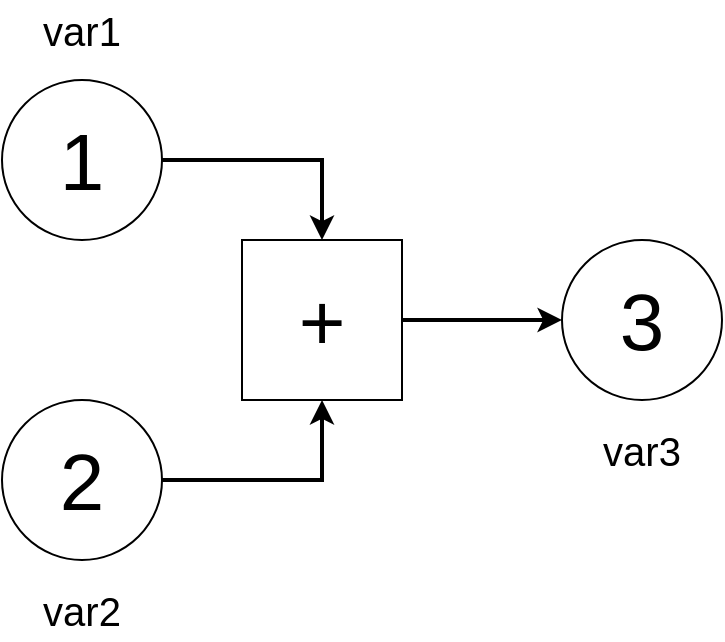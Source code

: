 <mxfile version="22.0.3" type="device">
  <diagram name="Page-1" id="1r7K75wsprvoej7u1i_L">
    <mxGraphModel dx="1434" dy="849" grid="1" gridSize="10" guides="1" tooltips="1" connect="1" arrows="1" fold="1" page="1" pageScale="1" pageWidth="850" pageHeight="1100" math="0" shadow="0">
      <root>
        <mxCell id="0" />
        <mxCell id="1" parent="0" />
        <mxCell id="7cd46bf9U025dehdsbxX-6" style="edgeStyle=orthogonalEdgeStyle;rounded=0;orthogonalLoop=1;jettySize=auto;html=1;entryX=0.5;entryY=1;entryDx=0;entryDy=0;elbow=vertical;strokeWidth=2;" edge="1" parent="1" source="7cd46bf9U025dehdsbxX-1" target="7cd46bf9U025dehdsbxX-4">
          <mxGeometry relative="1" as="geometry" />
        </mxCell>
        <mxCell id="7cd46bf9U025dehdsbxX-1" value="2" style="ellipse;whiteSpace=wrap;html=1;aspect=fixed;fontSize=40;" vertex="1" parent="1">
          <mxGeometry x="245" y="380" width="80" height="80" as="geometry" />
        </mxCell>
        <mxCell id="7cd46bf9U025dehdsbxX-5" style="edgeStyle=orthogonalEdgeStyle;rounded=0;orthogonalLoop=1;jettySize=auto;html=1;entryX=0.5;entryY=0;entryDx=0;entryDy=0;strokeWidth=2;" edge="1" parent="1" source="7cd46bf9U025dehdsbxX-2" target="7cd46bf9U025dehdsbxX-4">
          <mxGeometry relative="1" as="geometry" />
        </mxCell>
        <mxCell id="7cd46bf9U025dehdsbxX-2" value="1" style="ellipse;whiteSpace=wrap;html=1;aspect=fixed;fontSize=40;" vertex="1" parent="1">
          <mxGeometry x="245" y="220" width="80" height="80" as="geometry" />
        </mxCell>
        <mxCell id="7cd46bf9U025dehdsbxX-3" value="3" style="ellipse;whiteSpace=wrap;html=1;aspect=fixed;fontSize=40;" vertex="1" parent="1">
          <mxGeometry x="525" y="300" width="80" height="80" as="geometry" />
        </mxCell>
        <mxCell id="7cd46bf9U025dehdsbxX-7" style="edgeStyle=orthogonalEdgeStyle;rounded=0;orthogonalLoop=1;jettySize=auto;html=1;strokeWidth=2;" edge="1" parent="1" source="7cd46bf9U025dehdsbxX-4" target="7cd46bf9U025dehdsbxX-3">
          <mxGeometry relative="1" as="geometry" />
        </mxCell>
        <mxCell id="7cd46bf9U025dehdsbxX-4" value="+" style="rounded=0;whiteSpace=wrap;html=1;fontSize=40;" vertex="1" parent="1">
          <mxGeometry x="365" y="300" width="80" height="80" as="geometry" />
        </mxCell>
        <mxCell id="7cd46bf9U025dehdsbxX-8" value="var2" style="text;html=1;strokeColor=none;fillColor=none;align=center;verticalAlign=middle;whiteSpace=wrap;rounded=0;fontSize=20;" vertex="1" parent="1">
          <mxGeometry x="255" y="470" width="60" height="30" as="geometry" />
        </mxCell>
        <mxCell id="7cd46bf9U025dehdsbxX-9" value="var1" style="text;html=1;strokeColor=none;fillColor=none;align=center;verticalAlign=middle;whiteSpace=wrap;rounded=0;fontSize=20;" vertex="1" parent="1">
          <mxGeometry x="255" y="180" width="60" height="30" as="geometry" />
        </mxCell>
        <mxCell id="7cd46bf9U025dehdsbxX-10" value="var3" style="text;html=1;strokeColor=none;fillColor=none;align=center;verticalAlign=middle;whiteSpace=wrap;rounded=0;fontSize=20;" vertex="1" parent="1">
          <mxGeometry x="535" y="390" width="60" height="30" as="geometry" />
        </mxCell>
      </root>
    </mxGraphModel>
  </diagram>
</mxfile>
